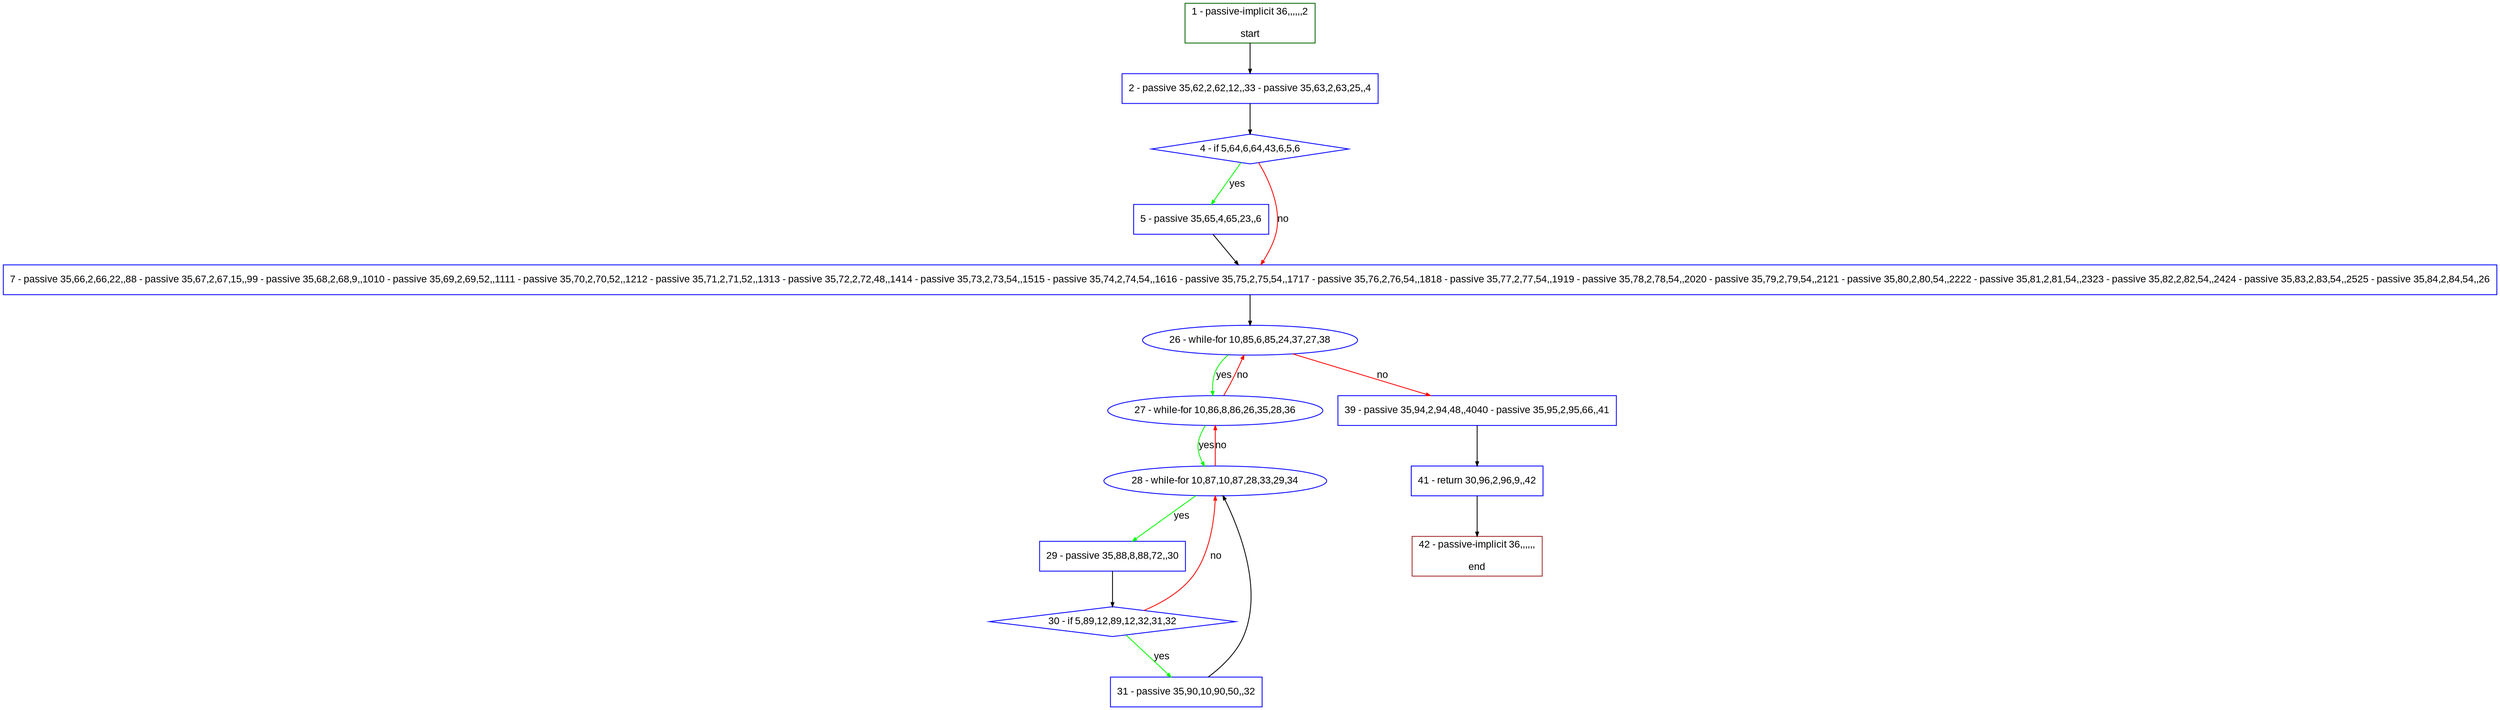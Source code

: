 digraph "" {
  graph [pack="true", label="", fontsize="12", packmode="clust", fontname="Arial", fillcolor="#FFFFCC", bgcolor="white", style="rounded,filled", compound="true"];
  node [node_initialized="no", label="", color="grey", fontsize="12", fillcolor="white", fontname="Arial", style="filled", shape="rectangle", compound="true", fixedsize="false"];
  edge [fontcolor="black", arrowhead="normal", arrowtail="none", arrowsize="0.5", ltail="", label="", color="black", fontsize="12", lhead="", fontname="Arial", dir="forward", compound="true"];
  __N1 [label="2 - passive 35,62,2,62,12,,33 - passive 35,63,2,63,25,,4", color="#0000ff", fillcolor="#ffffff", style="filled", shape="box"];
  __N2 [label="1 - passive-implicit 36,,,,,,2\n\nstart", color="#006400", fillcolor="#ffffff", style="filled", shape="box"];
  __N3 [label="4 - if 5,64,6,64,43,6,5,6", color="#0000ff", fillcolor="#ffffff", style="filled", shape="diamond"];
  __N4 [label="5 - passive 35,65,4,65,23,,6", color="#0000ff", fillcolor="#ffffff", style="filled", shape="box"];
  __N5 [label="7 - passive 35,66,2,66,22,,88 - passive 35,67,2,67,15,,99 - passive 35,68,2,68,9,,1010 - passive 35,69,2,69,52,,1111 - passive 35,70,2,70,52,,1212 - passive 35,71,2,71,52,,1313 - passive 35,72,2,72,48,,1414 - passive 35,73,2,73,54,,1515 - passive 35,74,2,74,54,,1616 - passive 35,75,2,75,54,,1717 - passive 35,76,2,76,54,,1818 - passive 35,77,2,77,54,,1919 - passive 35,78,2,78,54,,2020 - passive 35,79,2,79,54,,2121 - passive 35,80,2,80,54,,2222 - passive 35,81,2,81,54,,2323 - passive 35,82,2,82,54,,2424 - passive 35,83,2,83,54,,2525 - passive 35,84,2,84,54,,26", color="#0000ff", fillcolor="#ffffff", style="filled", shape="box"];
  __N6 [label="26 - while-for 10,85,6,85,24,37,27,38", color="#0000ff", fillcolor="#ffffff", style="filled", shape="oval"];
  __N7 [label="27 - while-for 10,86,8,86,26,35,28,36", color="#0000ff", fillcolor="#ffffff", style="filled", shape="oval"];
  __N8 [label="39 - passive 35,94,2,94,48,,4040 - passive 35,95,2,95,66,,41", color="#0000ff", fillcolor="#ffffff", style="filled", shape="box"];
  __N9 [label="28 - while-for 10,87,10,87,28,33,29,34", color="#0000ff", fillcolor="#ffffff", style="filled", shape="oval"];
  __N10 [label="29 - passive 35,88,8,88,72,,30", color="#0000ff", fillcolor="#ffffff", style="filled", shape="box"];
  __N11 [label="30 - if 5,89,12,89,12,32,31,32", color="#0000ff", fillcolor="#ffffff", style="filled", shape="diamond"];
  __N12 [label="31 - passive 35,90,10,90,50,,32", color="#0000ff", fillcolor="#ffffff", style="filled", shape="box"];
  __N13 [label="41 - return 30,96,2,96,9,,42", color="#0000ff", fillcolor="#ffffff", style="filled", shape="box"];
  __N14 [label="42 - passive-implicit 36,,,,,,\n\nend", color="#a52a2a", fillcolor="#ffffff", style="filled", shape="box"];
  __N2 -> __N1 [arrowhead="normal", arrowtail="none", color="#000000", label="", dir="forward"];
  __N1 -> __N3 [arrowhead="normal", arrowtail="none", color="#000000", label="", dir="forward"];
  __N3 -> __N4 [arrowhead="normal", arrowtail="none", color="#00ff00", label="yes", dir="forward"];
  __N3 -> __N5 [arrowhead="normal", arrowtail="none", color="#ff0000", label="no", dir="forward"];
  __N4 -> __N5 [arrowhead="normal", arrowtail="none", color="#000000", label="", dir="forward"];
  __N5 -> __N6 [arrowhead="normal", arrowtail="none", color="#000000", label="", dir="forward"];
  __N6 -> __N7 [arrowhead="normal", arrowtail="none", color="#00ff00", label="yes", dir="forward"];
  __N7 -> __N6 [arrowhead="normal", arrowtail="none", color="#ff0000", label="no", dir="forward"];
  __N6 -> __N8 [arrowhead="normal", arrowtail="none", color="#ff0000", label="no", dir="forward"];
  __N7 -> __N9 [arrowhead="normal", arrowtail="none", color="#00ff00", label="yes", dir="forward"];
  __N9 -> __N7 [arrowhead="normal", arrowtail="none", color="#ff0000", label="no", dir="forward"];
  __N9 -> __N10 [arrowhead="normal", arrowtail="none", color="#00ff00", label="yes", dir="forward"];
  __N10 -> __N11 [arrowhead="normal", arrowtail="none", color="#000000", label="", dir="forward"];
  __N11 -> __N9 [arrowhead="normal", arrowtail="none", color="#ff0000", label="no", dir="forward"];
  __N11 -> __N12 [arrowhead="normal", arrowtail="none", color="#00ff00", label="yes", dir="forward"];
  __N12 -> __N9 [arrowhead="normal", arrowtail="none", color="#000000", label="", dir="forward"];
  __N8 -> __N13 [arrowhead="normal", arrowtail="none", color="#000000", label="", dir="forward"];
  __N13 -> __N14 [arrowhead="normal", arrowtail="none", color="#000000", label="", dir="forward"];
}
